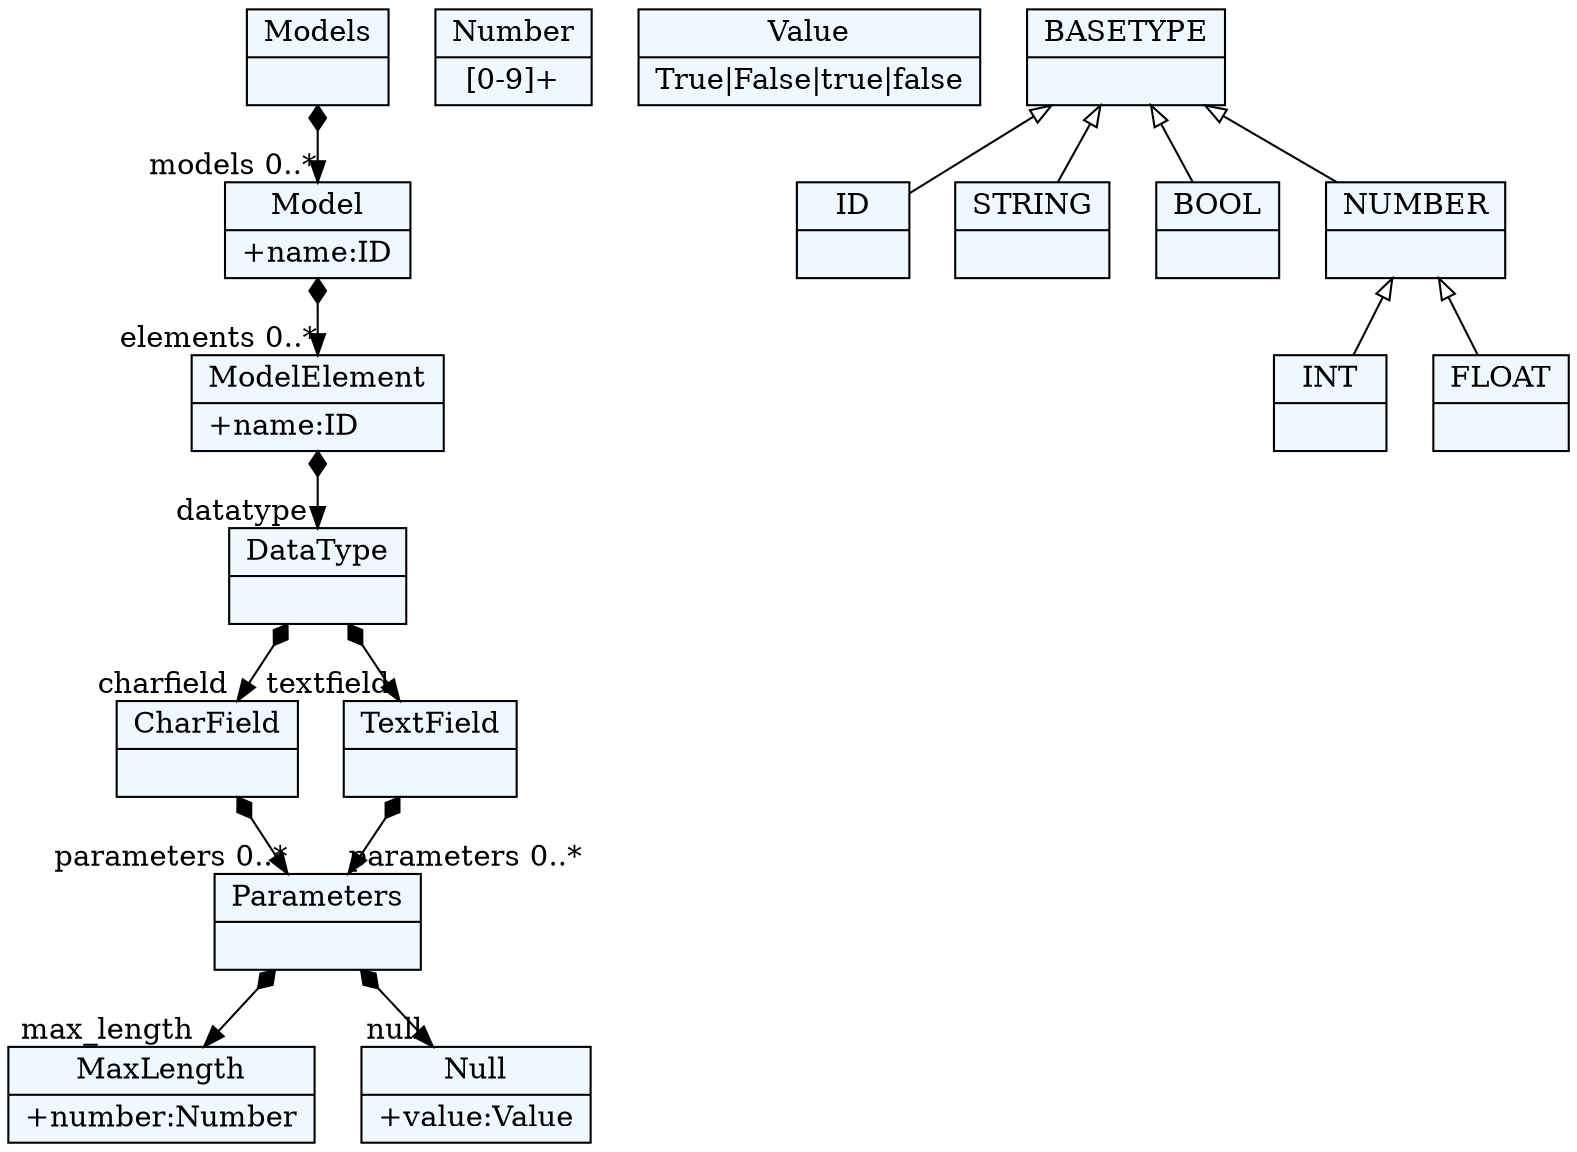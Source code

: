 
    digraph xtext {
    fontname = "Bitstream Vera Sans"
    fontsize = 8
    node[
        shape=record,
        style=filled,
        fillcolor=aliceblue
    ]
    nodesep = 0.3
    edge[dir=black,arrowtail=empty]


48536384 -> 48536856[arrowtail=diamond, dir=both, headlabel="models 0..*"]
48536384[ label="{Models|}"]

48536856 -> 48713776[arrowtail=diamond, dir=both, headlabel="elements 0..*"]
48536856[ label="{Model|+name:ID\l}"]

48713776 -> 48714248[arrowtail=diamond, dir=both, headlabel="datatype "]
48713776[ label="{ModelElement|+name:ID\l}"]

48714248 -> 48714720[arrowtail=diamond, dir=both, headlabel="charfield "]
48714248 -> 48715192[arrowtail=diamond, dir=both, headlabel="textfield "]
48714248[ label="{DataType|}"]

48714720 -> 48715664[arrowtail=diamond, dir=both, headlabel="parameters 0..*"]
48714720[ label="{CharField|}"]

48715192 -> 48715664[arrowtail=diamond, dir=both, headlabel="parameters 0..*"]
48715192[ label="{TextField|}"]

48715664 -> 48716136[arrowtail=diamond, dir=both, headlabel="max_length "]
48715664 -> 48717080[arrowtail=diamond, dir=both, headlabel="null "]
48715664[ label="{Parameters|}"]

48716136[ label="{MaxLength|+number:Number\l}"]

48716608[ label="{Number|[0-9]+}"]

48717080[ label="{Null|+value:Value\l}"]

48746544[ label="{Value|True\|False\|true\|false}"]

48528664[ label="{ID|}"]

48533552[ label="{STRING|}"]

48534024[ label="{BOOL|}"]

48534496[ label="{INT|}"]

48534968[ label="{FLOAT|}"]

48535440[ label="{NUMBER|}"]
48535440 -> 48534968 [dir=back]
48535440 -> 48534496 [dir=back]

48535912[ label="{BASETYPE|}"]
48535912 -> 48535440 [dir=back]
48535912 -> 48534024 [dir=back]
48535912 -> 48528664 [dir=back]
48535912 -> 48533552 [dir=back]


}
